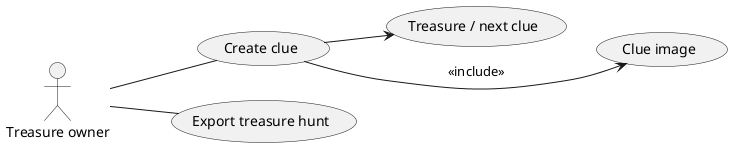 @startuml hej
skinparam monochrome true
left to right direction
actor "Treasure owner" as client
usecase "Create clue" as create
usecase "Export treasure hunt" as export
usecase "Treasure / next clue" as treasure
usecase "Clue image" as image
client -- create
client -- export
create -> treasure : <<include>>
create --> image : <<include>>
treasure -[hidden] image
@enduml
